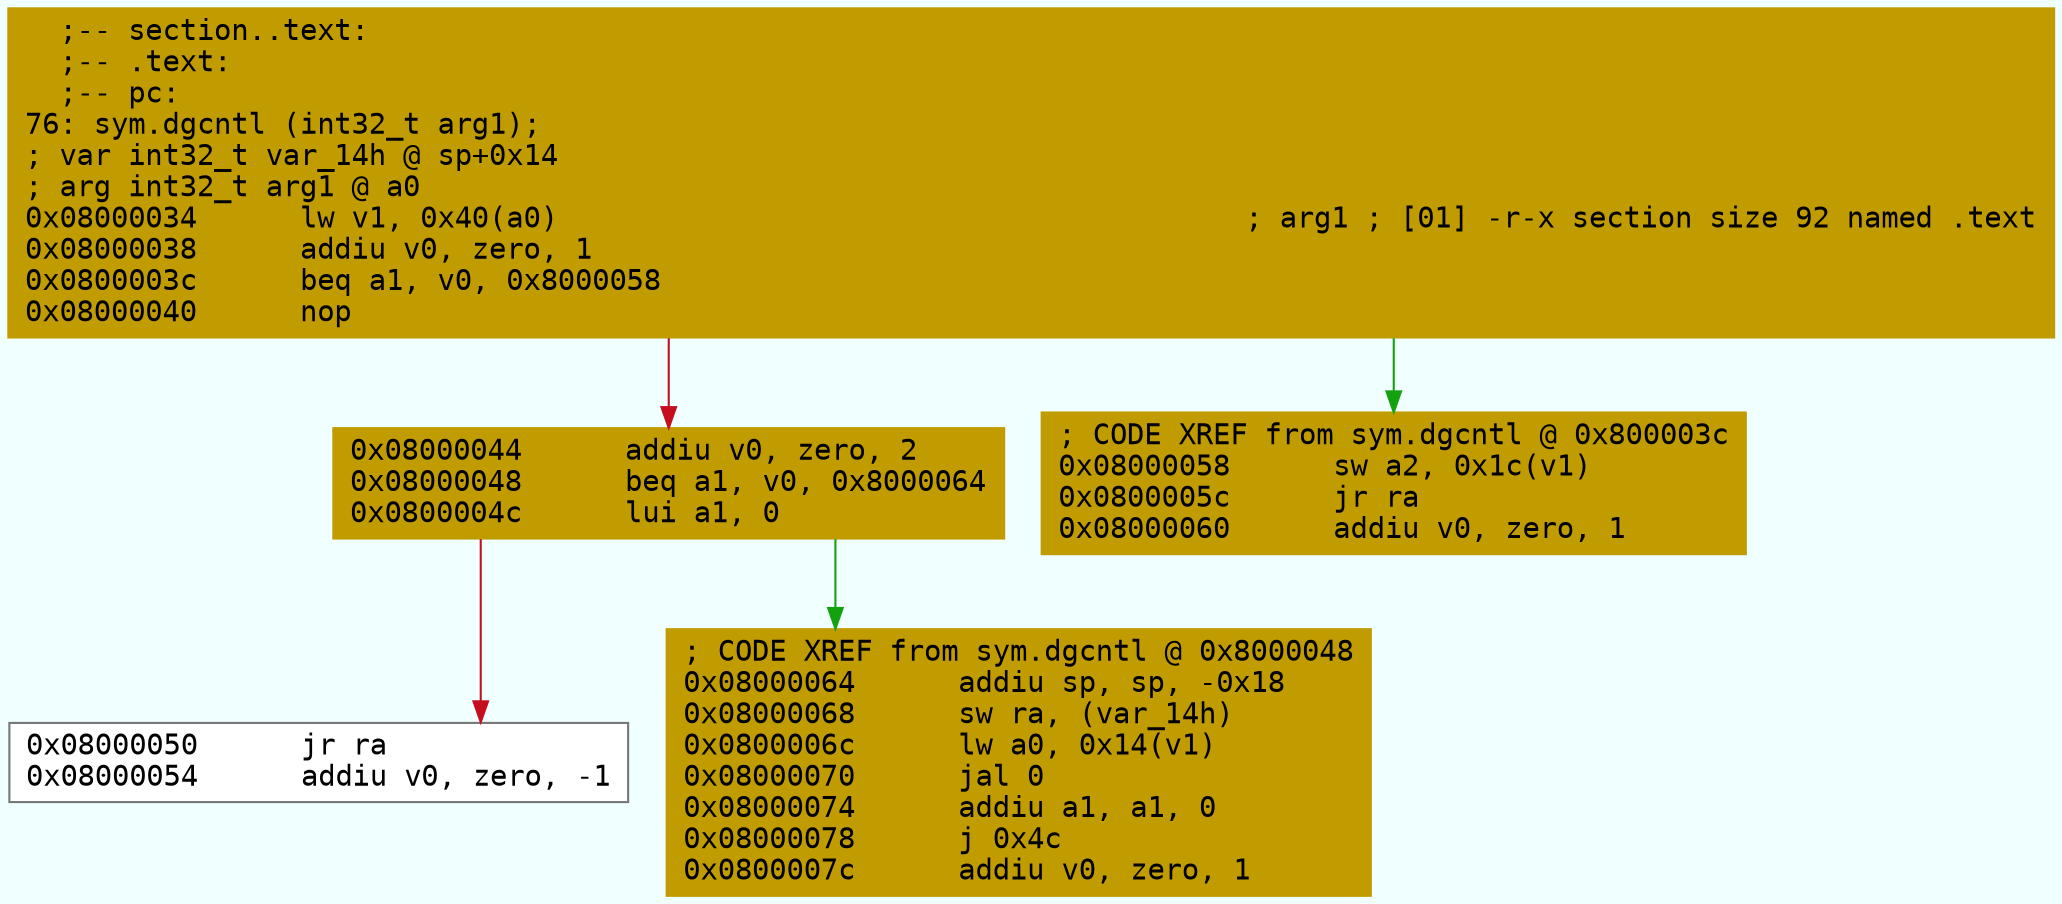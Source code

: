 digraph code {
	graph [bgcolor=azure fontsize=8 fontname="Courier" splines="ortho"];
	node [fillcolor=gray style=filled shape=box];
	edge [arrowhead="normal"];
	"0x08000034" [URL="sym.dgcntl/0x08000034", fillcolor="#c19c00",color="#c19c00", fontname="Courier",label="  ;-- section..text:\l  ;-- .text:\l  ;-- pc:\l76: sym.dgcntl (int32_t arg1);\l; var int32_t var_14h @ sp+0x14\l; arg int32_t arg1 @ a0\l0x08000034      lw v1, 0x40(a0)                                        ; arg1 ; [01] -r-x section size 92 named .text\l0x08000038      addiu v0, zero, 1\l0x0800003c      beq a1, v0, 0x8000058\l0x08000040      nop\l"]
	"0x08000044" [URL="sym.dgcntl/0x08000044", fillcolor="#c19c00",color="#c19c00", fontname="Courier",label="0x08000044      addiu v0, zero, 2\l0x08000048      beq a1, v0, 0x8000064\l0x0800004c      lui a1, 0\l"]
	"0x08000050" [URL="sym.dgcntl/0x08000050", fillcolor="white",color="#767676", fontname="Courier",label="0x08000050      jr ra\l0x08000054      addiu v0, zero, -1\l"]
	"0x08000058" [URL="sym.dgcntl/0x08000058", fillcolor="#c19c00",color="#c19c00", fontname="Courier",label="; CODE XREF from sym.dgcntl @ 0x800003c\l0x08000058      sw a2, 0x1c(v1)\l0x0800005c      jr ra\l0x08000060      addiu v0, zero, 1\l"]
	"0x08000064" [URL="sym.dgcntl/0x08000064", fillcolor="#c19c00",color="#c19c00", fontname="Courier",label="; CODE XREF from sym.dgcntl @ 0x8000048\l0x08000064      addiu sp, sp, -0x18\l0x08000068      sw ra, (var_14h)\l0x0800006c      lw a0, 0x14(v1)\l0x08000070      jal 0\l0x08000074      addiu a1, a1, 0\l0x08000078      j 0x4c\l0x0800007c      addiu v0, zero, 1\l"]
        "0x08000034" -> "0x08000058" [color="#13a10e"];
        "0x08000034" -> "0x08000044" [color="#c50f1f"];
        "0x08000044" -> "0x08000064" [color="#13a10e"];
        "0x08000044" -> "0x08000050" [color="#c50f1f"];
}
